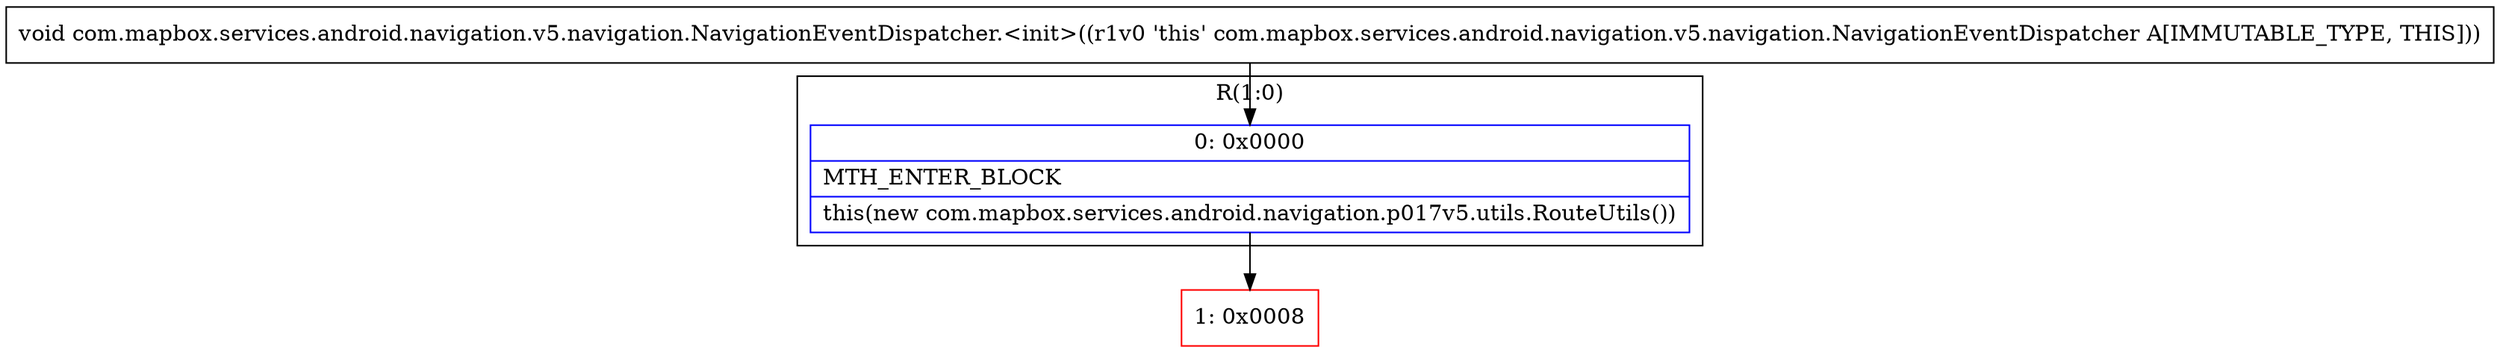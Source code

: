 digraph "CFG forcom.mapbox.services.android.navigation.v5.navigation.NavigationEventDispatcher.\<init\>()V" {
subgraph cluster_Region_1461744381 {
label = "R(1:0)";
node [shape=record,color=blue];
Node_0 [shape=record,label="{0\:\ 0x0000|MTH_ENTER_BLOCK\l|this(new com.mapbox.services.android.navigation.p017v5.utils.RouteUtils())\l}"];
}
Node_1 [shape=record,color=red,label="{1\:\ 0x0008}"];
MethodNode[shape=record,label="{void com.mapbox.services.android.navigation.v5.navigation.NavigationEventDispatcher.\<init\>((r1v0 'this' com.mapbox.services.android.navigation.v5.navigation.NavigationEventDispatcher A[IMMUTABLE_TYPE, THIS])) }"];
MethodNode -> Node_0;
Node_0 -> Node_1;
}

